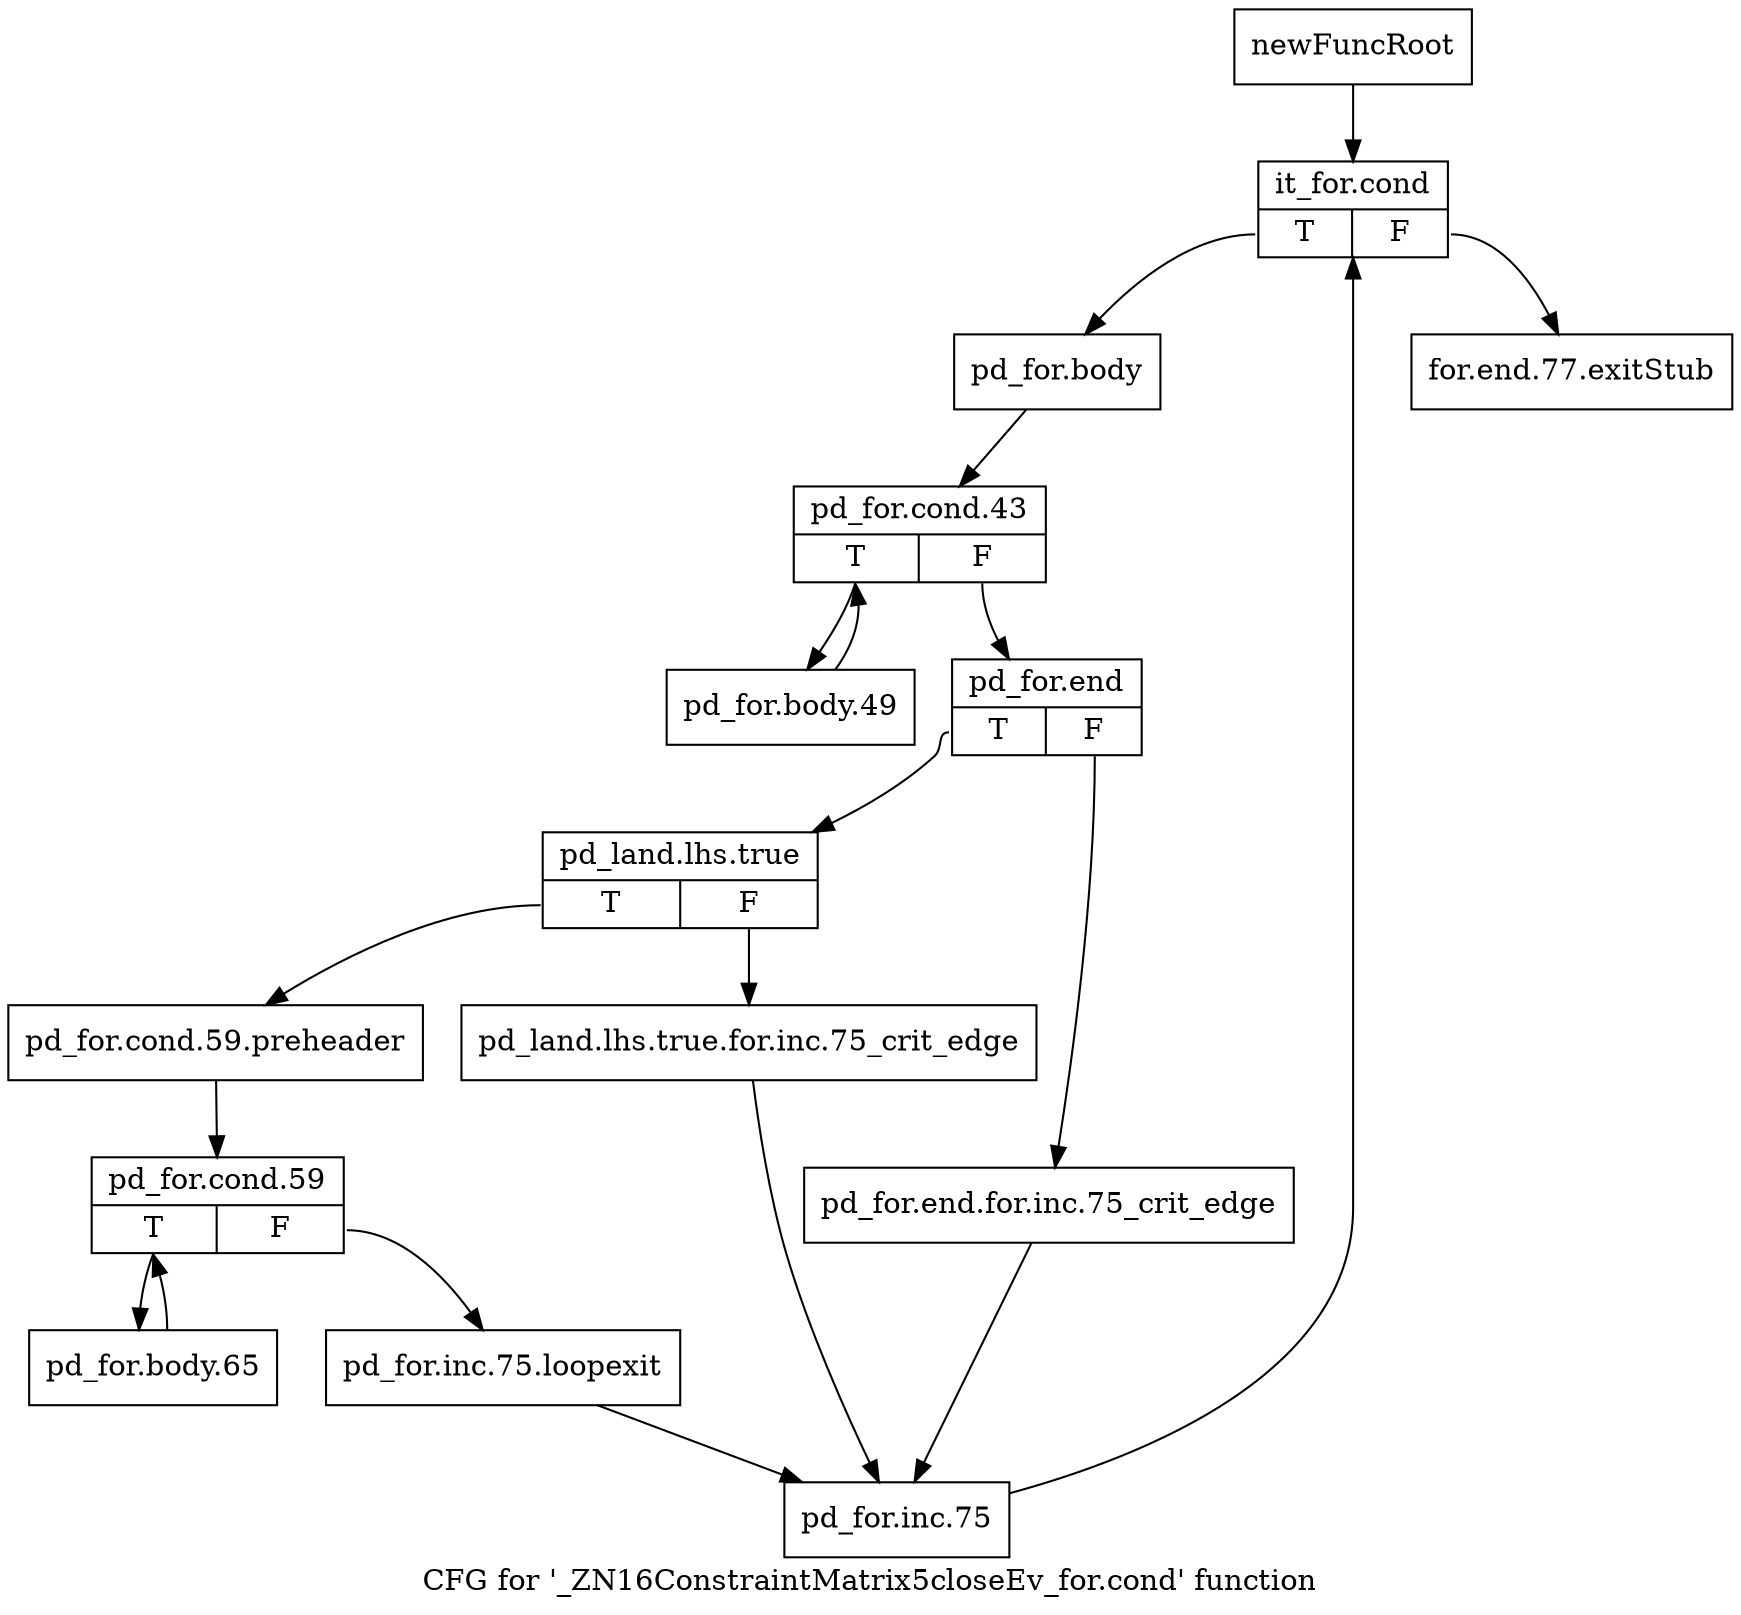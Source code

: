digraph "CFG for '_ZN16ConstraintMatrix5closeEv_for.cond' function" {
	label="CFG for '_ZN16ConstraintMatrix5closeEv_for.cond' function";

	Node0x8ec23f0 [shape=record,label="{newFuncRoot}"];
	Node0x8ec23f0 -> Node0x8ec2490;
	Node0x8ec2440 [shape=record,label="{for.end.77.exitStub}"];
	Node0x8ec2490 [shape=record,label="{it_for.cond|{<s0>T|<s1>F}}"];
	Node0x8ec2490:s0 -> Node0x8ec24e0;
	Node0x8ec2490:s1 -> Node0x8ec2440;
	Node0x8ec24e0 [shape=record,label="{pd_for.body}"];
	Node0x8ec24e0 -> Node0x8ec2530;
	Node0x8ec2530 [shape=record,label="{pd_for.cond.43|{<s0>T|<s1>F}}"];
	Node0x8ec2530:s0 -> Node0x8ec2850;
	Node0x8ec2530:s1 -> Node0x8ec2580;
	Node0x8ec2580 [shape=record,label="{pd_for.end|{<s0>T|<s1>F}}"];
	Node0x8ec2580:s0 -> Node0x8ec2620;
	Node0x8ec2580:s1 -> Node0x8ec25d0;
	Node0x8ec25d0 [shape=record,label="{pd_for.end.for.inc.75_crit_edge}"];
	Node0x8ec25d0 -> Node0x8ec27b0;
	Node0x8ec2620 [shape=record,label="{pd_land.lhs.true|{<s0>T|<s1>F}}"];
	Node0x8ec2620:s0 -> Node0x8ec26c0;
	Node0x8ec2620:s1 -> Node0x8ec2670;
	Node0x8ec2670 [shape=record,label="{pd_land.lhs.true.for.inc.75_crit_edge}"];
	Node0x8ec2670 -> Node0x8ec27b0;
	Node0x8ec26c0 [shape=record,label="{pd_for.cond.59.preheader}"];
	Node0x8ec26c0 -> Node0x8ec2710;
	Node0x8ec2710 [shape=record,label="{pd_for.cond.59|{<s0>T|<s1>F}}"];
	Node0x8ec2710:s0 -> Node0x8ec2800;
	Node0x8ec2710:s1 -> Node0x8ec2760;
	Node0x8ec2760 [shape=record,label="{pd_for.inc.75.loopexit}"];
	Node0x8ec2760 -> Node0x8ec27b0;
	Node0x8ec27b0 [shape=record,label="{pd_for.inc.75}"];
	Node0x8ec27b0 -> Node0x8ec2490;
	Node0x8ec2800 [shape=record,label="{pd_for.body.65}"];
	Node0x8ec2800 -> Node0x8ec2710;
	Node0x8ec2850 [shape=record,label="{pd_for.body.49}"];
	Node0x8ec2850 -> Node0x8ec2530;
}
